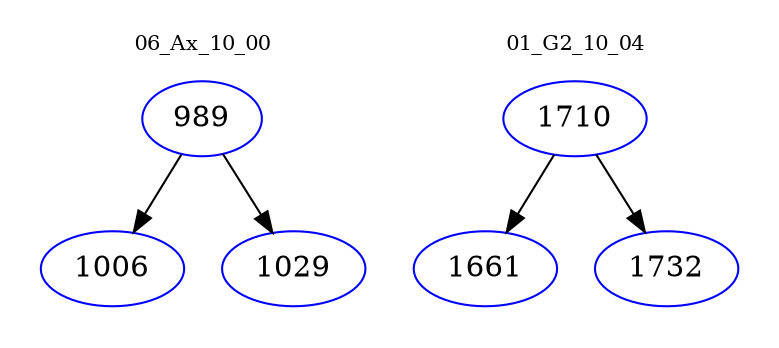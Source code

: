 digraph{
subgraph cluster_0 {
color = white
label = "06_Ax_10_00";
fontsize=10;
T0_989 [label="989", color="blue"]
T0_989 -> T0_1006 [color="black"]
T0_1006 [label="1006", color="blue"]
T0_989 -> T0_1029 [color="black"]
T0_1029 [label="1029", color="blue"]
}
subgraph cluster_1 {
color = white
label = "01_G2_10_04";
fontsize=10;
T1_1710 [label="1710", color="blue"]
T1_1710 -> T1_1661 [color="black"]
T1_1661 [label="1661", color="blue"]
T1_1710 -> T1_1732 [color="black"]
T1_1732 [label="1732", color="blue"]
}
}
